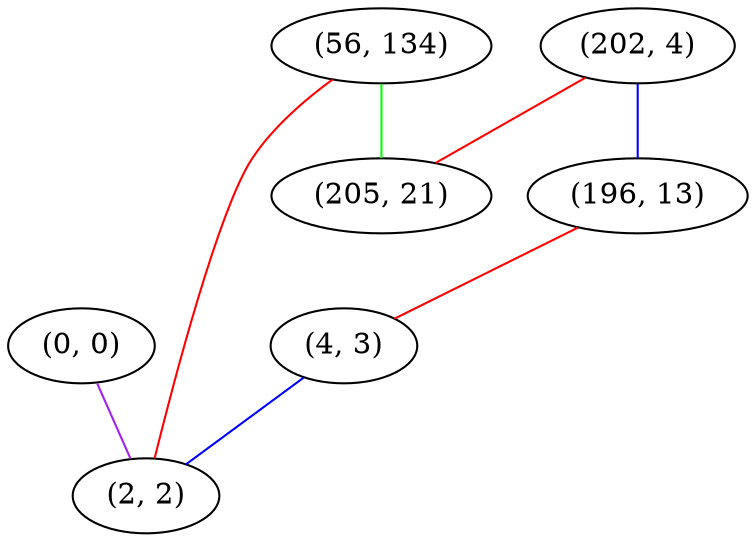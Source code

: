 graph "" {
"(0, 0)";
"(202, 4)";
"(56, 134)";
"(196, 13)";
"(4, 3)";
"(2, 2)";
"(205, 21)";
"(0, 0)" -- "(2, 2)"  [color=purple, key=0, weight=4];
"(202, 4)" -- "(196, 13)"  [color=blue, key=0, weight=3];
"(202, 4)" -- "(205, 21)"  [color=red, key=0, weight=1];
"(56, 134)" -- "(205, 21)"  [color=green, key=0, weight=2];
"(56, 134)" -- "(2, 2)"  [color=red, key=0, weight=1];
"(196, 13)" -- "(4, 3)"  [color=red, key=0, weight=1];
"(4, 3)" -- "(2, 2)"  [color=blue, key=0, weight=3];
}
